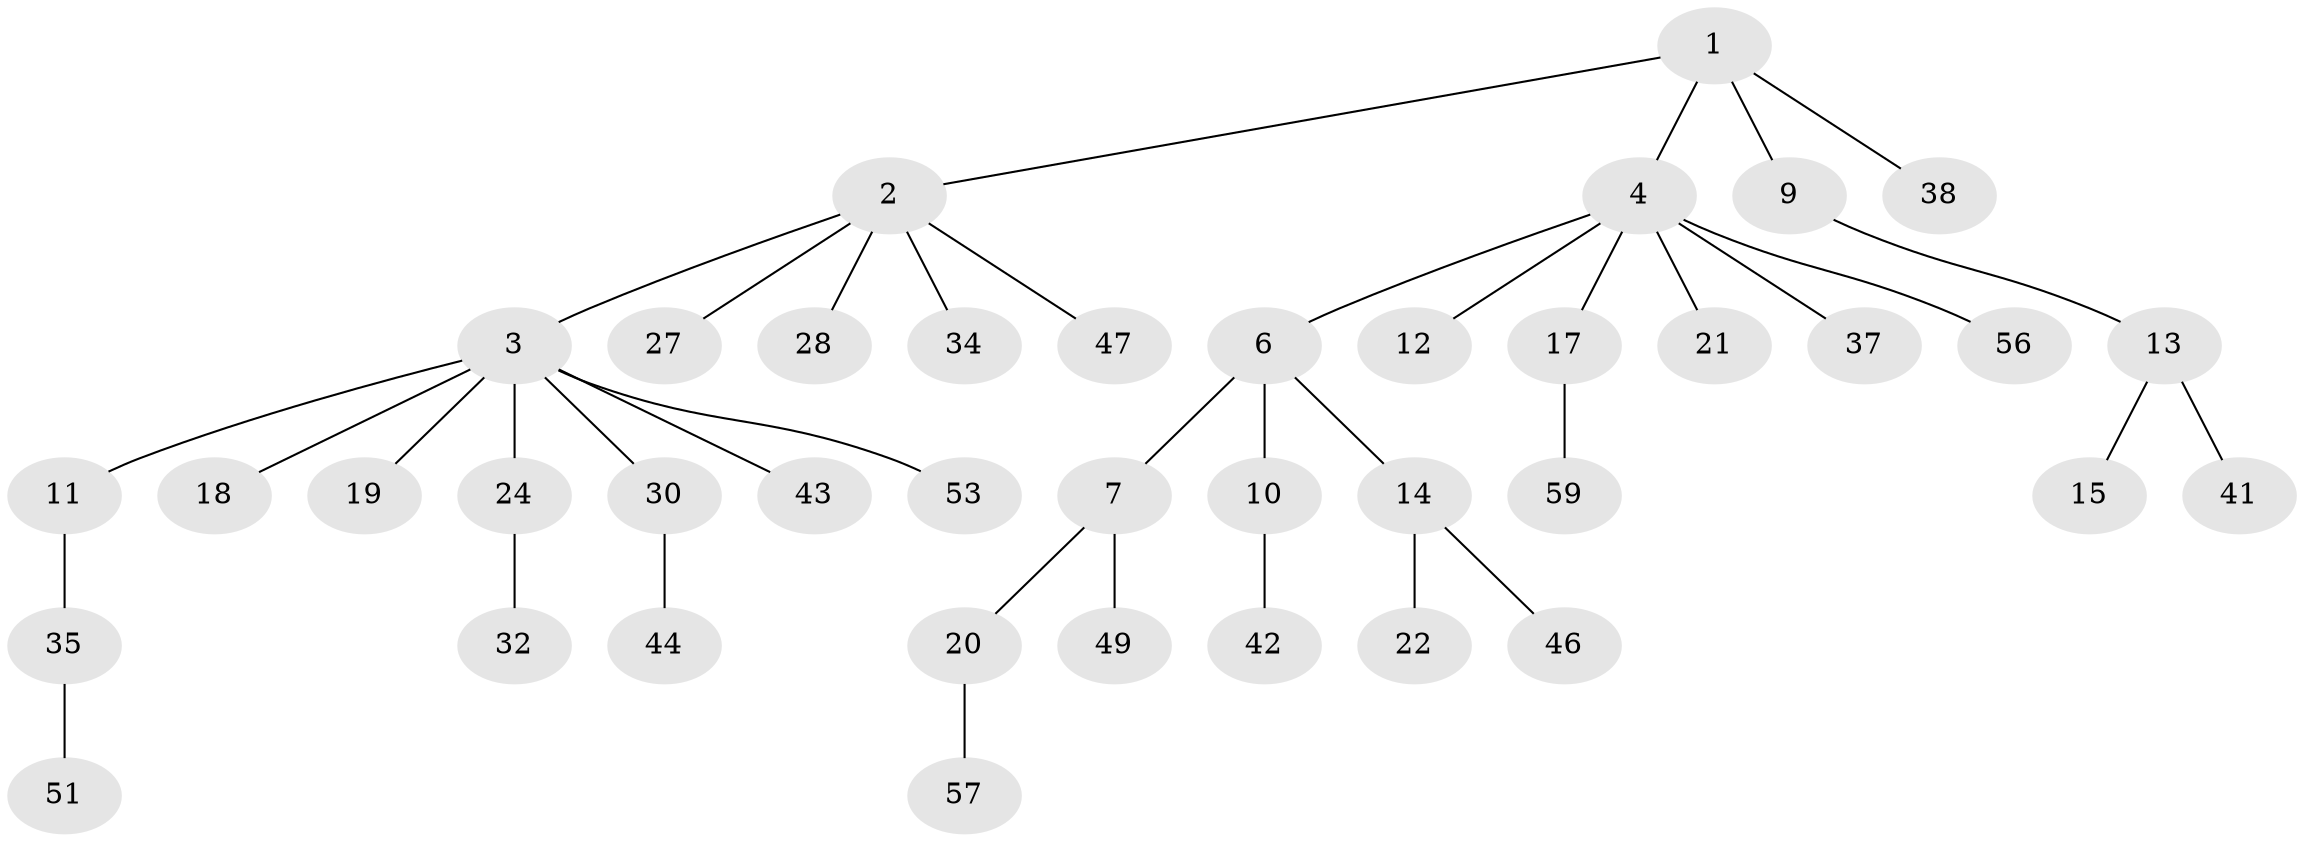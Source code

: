 // Generated by graph-tools (version 1.1) at 2025/24/03/03/25 07:24:07]
// undirected, 40 vertices, 39 edges
graph export_dot {
graph [start="1"]
  node [color=gray90,style=filled];
  1 [super="+16"];
  2 [super="+25"];
  3 [super="+8"];
  4 [super="+5"];
  6 [super="+23"];
  7;
  9;
  10;
  11 [super="+48"];
  12 [super="+26"];
  13 [super="+55"];
  14 [super="+29"];
  15;
  17 [super="+39"];
  18 [super="+54"];
  19;
  20 [super="+36"];
  21 [super="+40"];
  22;
  24 [super="+31"];
  27 [super="+50"];
  28;
  30 [super="+33"];
  32;
  34 [super="+45"];
  35;
  37;
  38;
  41;
  42;
  43;
  44;
  46;
  47;
  49;
  51 [super="+52"];
  53;
  56;
  57 [super="+58"];
  59;
  1 -- 2;
  1 -- 4;
  1 -- 9;
  1 -- 38;
  2 -- 3;
  2 -- 28;
  2 -- 34;
  2 -- 27;
  2 -- 47;
  3 -- 11;
  3 -- 24;
  3 -- 30;
  3 -- 18;
  3 -- 19;
  3 -- 53;
  3 -- 43;
  4 -- 6;
  4 -- 17;
  4 -- 37;
  4 -- 56;
  4 -- 21;
  4 -- 12;
  6 -- 7;
  6 -- 10;
  6 -- 14;
  7 -- 20;
  7 -- 49;
  9 -- 13;
  10 -- 42;
  11 -- 35;
  13 -- 15;
  13 -- 41;
  14 -- 22;
  14 -- 46;
  17 -- 59;
  20 -- 57;
  24 -- 32;
  30 -- 44;
  35 -- 51;
}
